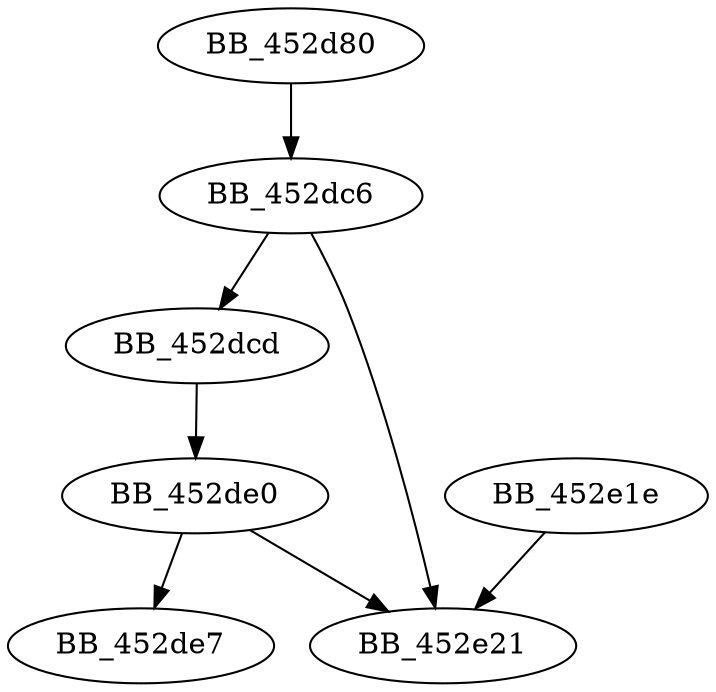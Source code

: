 DiGraph sub_452D80{
BB_452d80->BB_452dc6
BB_452dc6->BB_452dcd
BB_452dc6->BB_452e21
BB_452dcd->BB_452de0
BB_452de0->BB_452de7
BB_452de0->BB_452e21
BB_452e1e->BB_452e21
}
